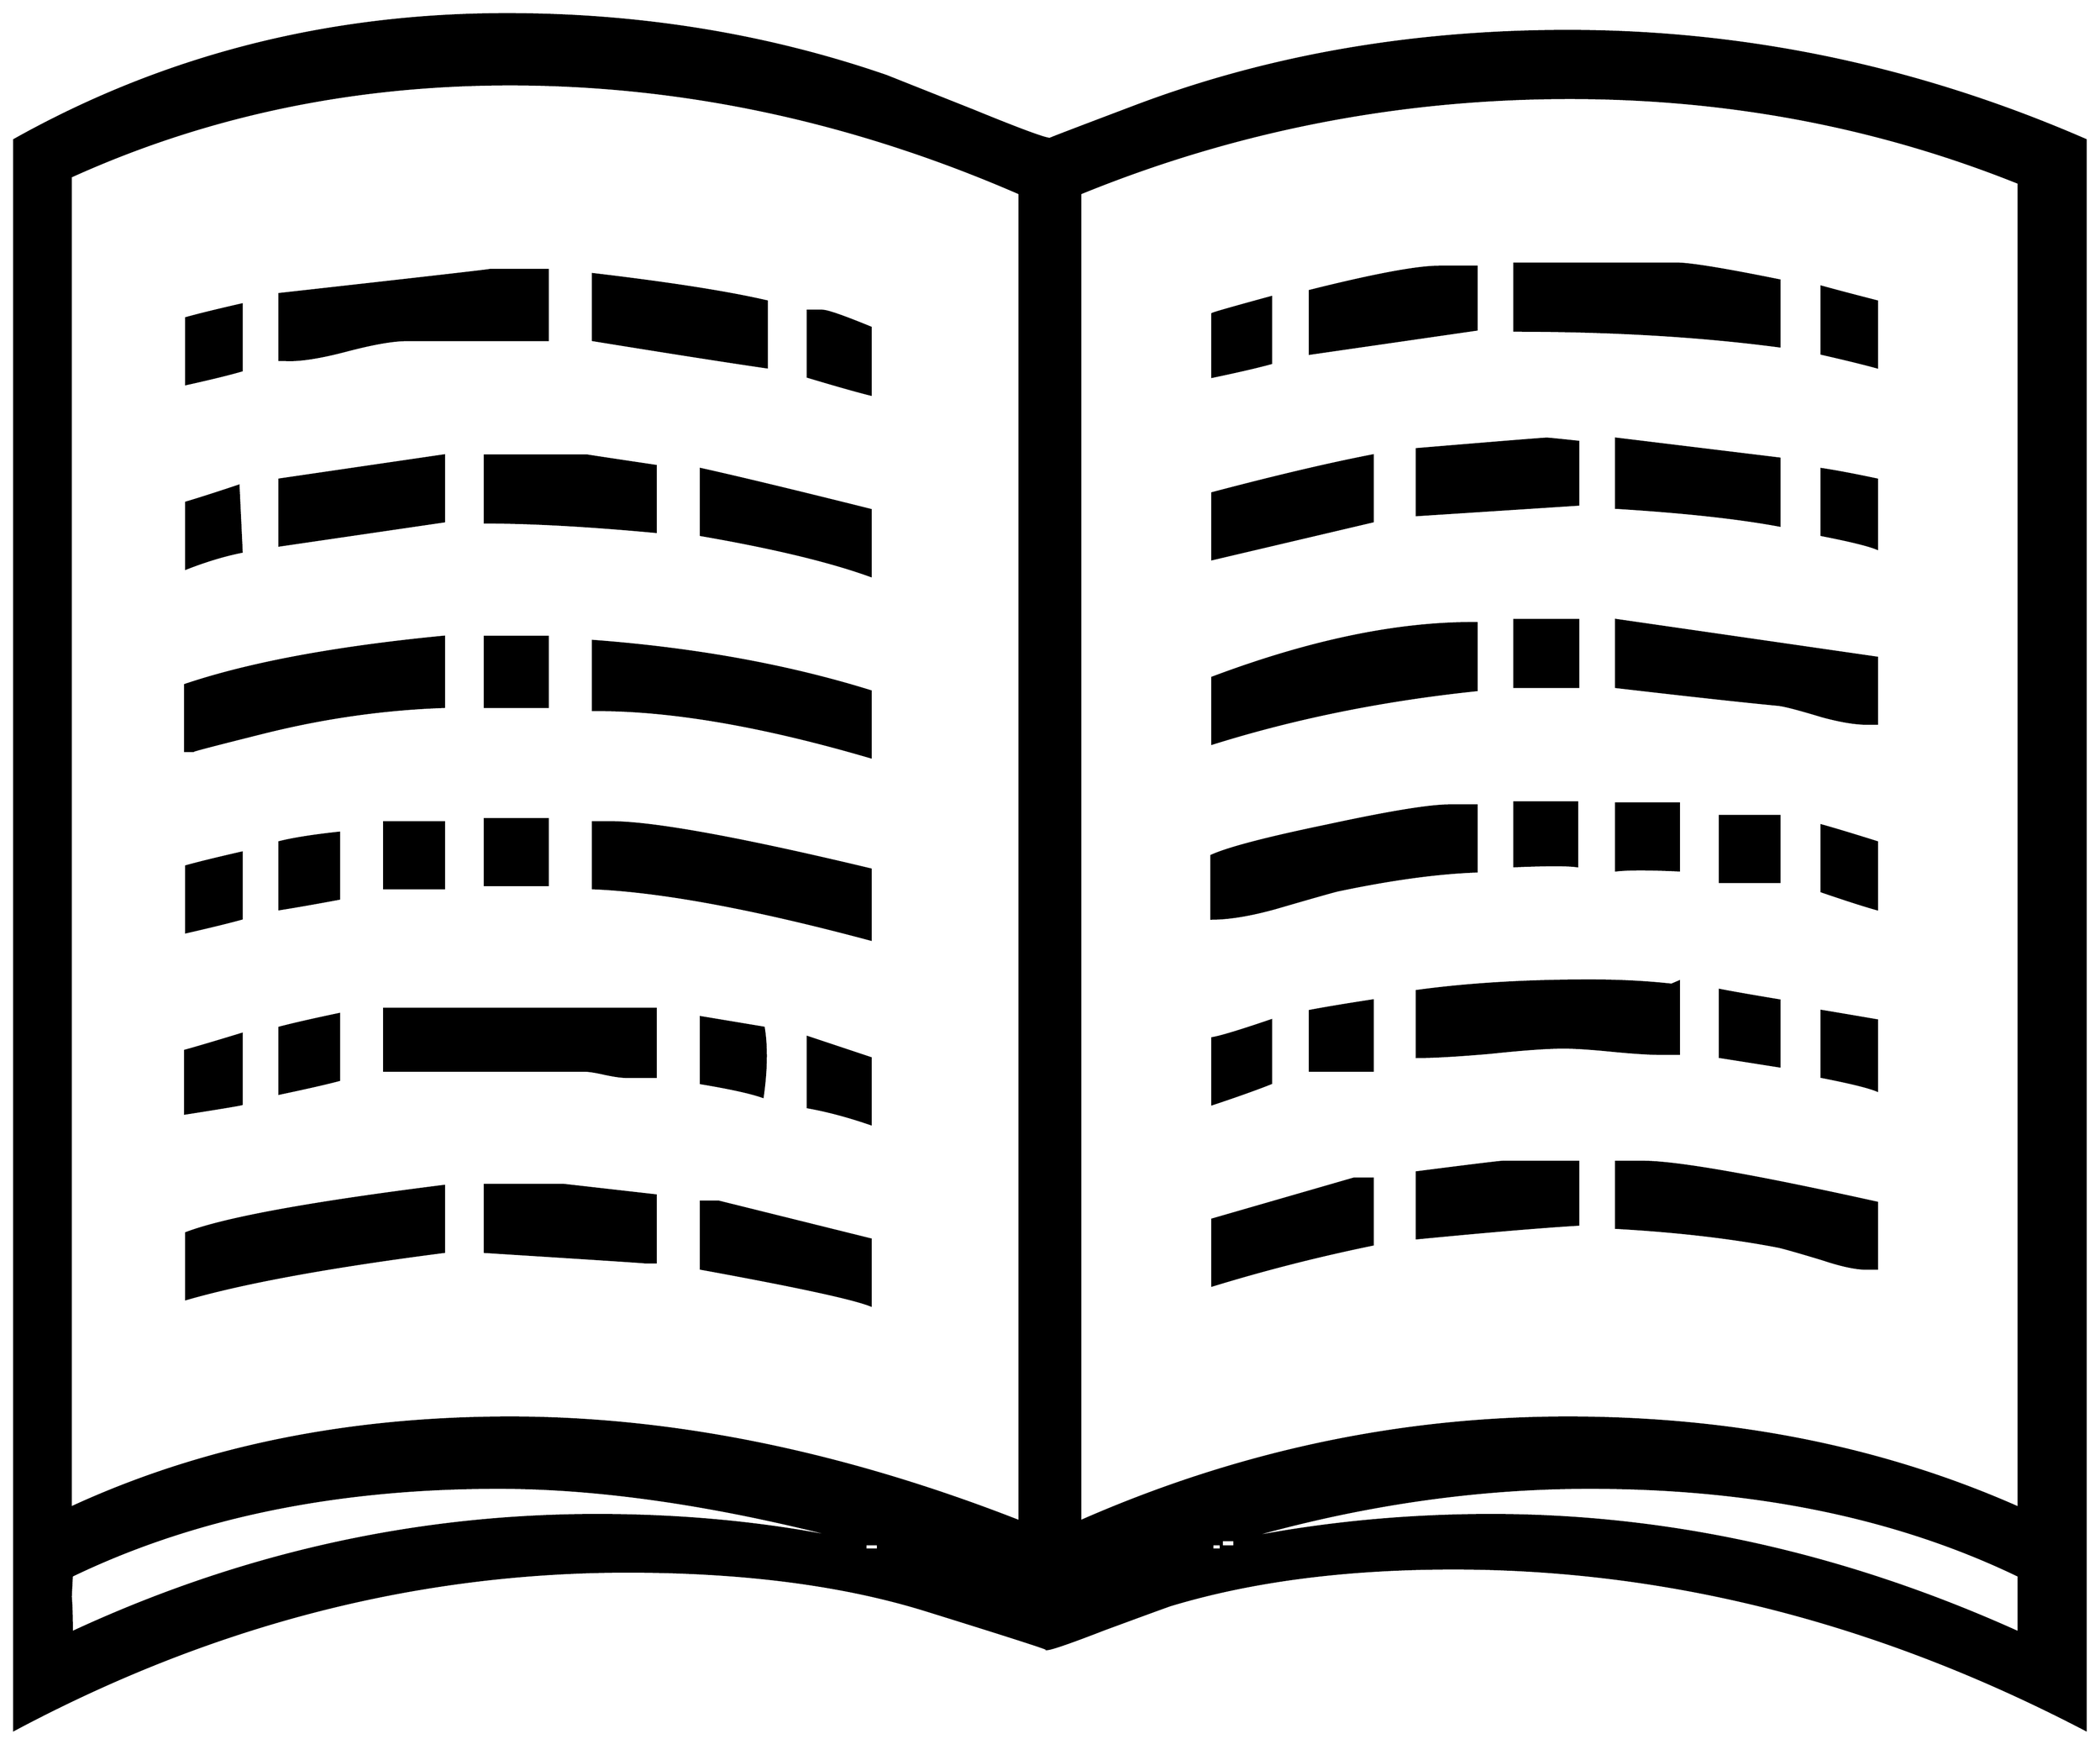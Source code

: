 


\begin{tikzpicture}[y=0.80pt, x=0.80pt, yscale=-1.0, xscale=1.0, inner sep=0pt, outer sep=0pt]
\begin{scope}[shift={(100.0,1696.0)},nonzero rule]
  \path[draw=.,fill=.,line width=1.600pt] (2058.0,246.0) .. controls
    (1861.333,143.333) and (1660.333,92.0) .. (1455.0,92.0) ..
    controls (1352.333,92.0) and (1262.333,103.667) .. (1185.0,127.0)
    .. controls (1181.0,128.333) and (1160.0,136.0) ..
    (1122.0,150.0) .. controls (1089.333,162.667) and (1071.0,169.0)
    .. (1067.0,169.0) .. controls (1069.667,169.0) and
    (1031.333,156.667) .. (952.0,132.0) .. controls (872.667,107.333)
    and (777.667,95.0) .. (667.0,95.0) .. controls (465.667,95.0)
    and (270.667,145.333) .. (82.0,246.0) -- (82.0,-1271.0) ..
    controls (224.667,-1351.0) and (381.333,-1391.0) ..
    (552.0,-1391.0) .. controls (679.333,-1391.0) and
    (800.0,-1371.333) .. (914.0,-1332.0) .. controls
    (917.333,-1330.667) and (945.0,-1319.667) .. (997.0,-1299.0) ..
    controls (1041.0,-1281.0) and (1065.333,-1272.0) ..
    (1070.0,-1272.0) .. controls (1069.333,-1272.0) and
    (1096.333,-1282.333) .. (1151.0,-1303.0) .. controls
    (1277.667,-1351.0) and (1415.333,-1375.0) .. (1564.0,-1375.0) ..
    controls (1734.0,-1375.0) and (1898.667,-1340.333) ..
    (2058.0,-1271.0) -- (2058.0,246.0) -- cycle(1994.0,34.0) --
    (1994.0,-1230.0) .. controls (1859.333,-1284.0) and
    (1716.667,-1311.0) .. (1566.0,-1311.0) .. controls
    (1403.333,-1311.0) and (1247.667,-1280.667) .. (1099.0,-1220.0) --
    (1099.0,47.0) .. controls (1249.0,-19.0) and (1404.0,-52.0)
    .. (1564.0,-52.0) .. controls (1721.333,-52.0) and
    (1864.667,-23.333) .. (1994.0,34.0) -- cycle(1994.0,153.0) --
    (1994.0,99.0) .. controls (1878.0,43.0) and (1741.667,15.0) ..
    (1585.0,15.0) .. controls (1474.333,15.0) and (1362.0,31.667) ..
    (1248.0,65.0) .. controls (1326.667,49.0) and (1407.667,41.0) ..
    (1491.0,41.0) .. controls (1661.0,41.0) and (1828.667,78.333) ..
    (1994.0,153.0) -- cycle(1041.0,47.0) -- (1041.0,-1220.0) ..
    controls (881.667,-1289.333) and (719.667,-1324.0) ..
    (555.0,-1324.0) .. controls (405.0,-1324.0) and
    (265.333,-1294.667) .. (136.0,-1236.0) -- (136.0,34.0) ..
    controls (260.0,-23.333) and (399.667,-52.0) .. (555.0,-52.0) ..
    controls (710.333,-52.0) and (872.333,-19.0) .. (1041.0,47.0) --
    cycle(1246.0,71.0) -- (1246.0,65.0) -- (1234.0,65.0) --
    (1234.0,71.0) -- (1246.0,71.0) -- cycle(1233.0,74.0) --
    (1233.0,69.0) -- (1225.0,69.0) -- (1225.0,74.0) --
    (1233.0,74.0) -- cycle(906.0,74.0) -- (906.0,69.0) --
    (894.0,69.0) -- (894.0,74.0) -- (906.0,74.0) --
    cycle(893.0,68.0) .. controls (761.667,32.667) and (645.333,15.0)
    .. (544.0,15.0) .. controls (388.667,15.0) and (253.0,43.0) ..
    (137.0,99.0) -- (136.0,119.0) .. controls (136.667,126.333) and
    (137.0,137.667) .. (137.0,153.0) .. controls (297.667,78.333) and
    (464.667,41.0) .. (638.0,41.0) .. controls (728.0,41.0) and
    (813.0,50.0) .. (893.0,68.0) -- cycle(1859.0,-1054.0) ..
    controls (1847.0,-1057.333) and (1829.333,-1061.667) ..
    (1806.0,-1067.0) -- (1806.0,-1131.0) .. controls
    (1818.0,-1127.667) and (1835.667,-1123.0) .. (1859.0,-1117.0) --
    (1859.0,-1054.0) -- cycle(1766.0,-1074.0) .. controls
    (1690.667,-1084.0) and (1606.333,-1089.0) .. (1513.0,-1089.0) --
    (1513.0,-1153.0) -- (1668.0,-1153.0) .. controls
    (1680.667,-1153.0) and (1713.333,-1147.667) .. (1766.0,-1137.0) --
    (1766.0,-1074.0) -- cycle(1859.0,-881.0) .. controls
    (1851.0,-884.333) and (1833.333,-888.667) .. (1806.0,-894.0) --
    (1806.0,-957.0) .. controls (1819.333,-955.0) and
    (1837.0,-951.667) .. (1859.0,-947.0) -- (1859.0,-881.0) --
    cycle(1766.0,-903.0) .. controls (1726.667,-910.333) and
    (1674.667,-916.0) .. (1610.0,-920.0) -- (1610.0,-986.0) --
    (1766.0,-967.0) -- (1766.0,-903.0) -- cycle(1477.0,-1090.0)
    -- (1318.0,-1067.0) -- (1318.0,-1127.0) .. controls
    (1379.333,-1142.333) and (1420.333,-1150.0) .. (1441.0,-1150.0) --
    (1477.0,-1150.0) -- (1477.0,-1090.0) -- cycle(1859.0,-714.0)
    -- (1849.0,-714.0) .. controls (1838.333,-714.0) and
    (1824.333,-716.333) .. (1807.0,-721.0) .. controls
    (1785.0,-727.667) and (1771.0,-731.333) .. (1765.0,-732.0) ..
    controls (1730.333,-735.333) and (1678.667,-741.0) ..
    (1610.0,-749.0) -- (1610.0,-813.0) -- (1859.0,-777.0) --
    (1859.0,-714.0) -- cycle(1574.0,-923.0) -- (1420.0,-913.0)
    -- (1420.0,-976.0) .. controls (1500.0,-982.667) and
    (1541.333,-986.0) .. (1544.0,-986.0) .. controls
    (1545.333,-986.0) and (1555.333,-985.0) .. (1574.0,-983.0) --
    (1574.0,-923.0) -- cycle(1859.0,-537.0) .. controls
    (1847.0,-540.333) and (1829.333,-546.0) .. (1806.0,-554.0) --
    (1806.0,-617.0) .. controls (1818.0,-613.667) and
    (1835.667,-608.333) .. (1859.0,-601.0) -- (1859.0,-537.0) --
    cycle(1281.0,-1058.0) .. controls (1269.0,-1054.667) and
    (1250.333,-1050.333) .. (1225.0,-1045.0) -- (1225.0,-1105.0) ..
    controls (1225.667,-1105.667) and (1244.333,-1111.0) ..
    (1281.0,-1121.0) -- (1281.0,-1058.0) -- cycle(1766.0,-563.0)
    .. controls (1728.0,-563.0) and (1709.0,-563.0) ..
    (1709.0,-563.0) -- (1709.0,-626.0) -- (1766.0,-626.0) --
    (1766.0,-563.0) -- cycle(1574.0,-749.0) -- (1513.0,-749.0)
    -- (1513.0,-813.0) -- (1574.0,-813.0) -- (1574.0,-749.0) --
    cycle(1670.0,-574.0) .. controls (1641.333,-575.333) and
    (1621.333,-575.333) .. (1610.0,-574.0) -- (1610.0,-638.0) --
    (1641.0,-638.0) .. controls (1660.333,-638.0) and
    (1670.0,-638.0) .. (1670.0,-638.0) -- (1670.0,-574.0) --
    cycle(1859.0,-364.0) .. controls (1851.0,-367.333) and
    (1833.333,-371.667) .. (1806.0,-377.0) -- (1806.0,-440.0) ..
    controls (1818.0,-438.0) and (1835.667,-435.0) ..
    (1859.0,-431.0) -- (1859.0,-364.0) -- cycle(1378.0,-907.0)
    -- (1225.0,-871.0) -- (1225.0,-934.0) .. controls
    (1285.667,-950.0) and (1336.667,-962.0) .. (1378.0,-970.0) --
    (1378.0,-907.0) -- cycle(1766.0,-387.0) .. controls
    (1753.333,-389.0) and (1734.333,-392.0) .. (1709.0,-396.0) --
    (1709.0,-460.0) .. controls (1719.0,-458.0) and
    (1738.0,-454.667) .. (1766.0,-450.0) -- (1766.0,-387.0) --
    cycle(1573.0,-578.0) .. controls (1564.333,-579.333) and
    (1544.333,-579.333) .. (1513.0,-578.0) -- (1513.0,-639.0) --
    (1573.0,-639.0) -- (1573.0,-578.0) -- cycle(1477.0,-746.0)
    .. controls (1387.667,-736.667) and (1303.667,-719.667) ..
    (1225.0,-695.0) -- (1225.0,-758.0) .. controls
    (1319.0,-793.333) and (1403.0,-810.667) .. (1477.0,-810.0) --
    (1477.0,-746.0) -- cycle(1859.0,-194.0) -- (1849.0,-194.0)
    .. controls (1839.0,-194.0) and (1825.0,-197.0) ..
    (1807.0,-203.0) .. controls (1785.0,-209.667) and
    (1771.0,-213.667) .. (1765.0,-215.0) .. controls
    (1720.333,-223.667) and (1668.667,-229.667) .. (1610.0,-233.0) --
    (1610.0,-296.0) -- (1636.0,-296.0) .. controls
    (1667.333,-296.0) and (1741.667,-283.0) .. (1859.0,-257.0) --
    (1859.0,-194.0) -- cycle(1670.0,-399.0) -- (1653.0,-399.0)
    .. controls (1642.333,-399.0) and (1626.667,-400.0) ..
    (1606.0,-402.0) .. controls (1586.0,-404.0) and
    (1570.667,-405.0) .. (1560.0,-405.0) .. controls
    (1544.667,-405.0) and (1521.333,-403.333) .. (1490.0,-400.0) ..
    controls (1459.333,-397.333) and (1436.0,-396.0) ..
    (1420.0,-396.0) -- (1420.0,-459.0) .. controls
    (1468.667,-465.667) and (1523.667,-469.0) .. (1585.0,-469.0) ..
    controls (1613.0,-469.0) and (1639.0,-467.667) ..
    (1663.0,-465.0) -- (1670.0,-468.0) -- (1670.0,-399.0) --
    cycle(899.0,-1028.0) .. controls (885.667,-1031.333) and
    (865.667,-1037.0) .. (839.0,-1045.0) -- (839.0,-1108.0) --
    (853.0,-1108.0) .. controls (857.667,-1108.0) and
    (873.0,-1102.667) .. (899.0,-1092.0) -- (899.0,-1028.0) --
    cycle(1477.0,-573.0) .. controls (1439.667,-571.667) and
    (1395.667,-565.667) .. (1345.0,-555.0) .. controls
    (1341.667,-554.333) and (1321.667,-548.667) .. (1285.0,-538.0) ..
    controls (1261.0,-531.333) and (1240.667,-528.0) ..
    (1224.0,-528.0) -- (1224.0,-588.0) .. controls
    (1240.0,-595.333) and (1277.0,-605.0) .. (1335.0,-617.0) ..
    controls (1393.667,-629.667) and (1432.333,-636.0) ..
    (1451.0,-636.0) -- (1477.0,-636.0) -- (1477.0,-573.0) --
    cycle(800.0,-1054.0) .. controls (763.333,-1059.333) and
    (708.0,-1068.0) .. (634.0,-1080.0) -- (634.0,-1143.0) ..
    controls (707.333,-1134.333) and (762.667,-1125.667) ..
    (800.0,-1117.0) -- (800.0,-1054.0) -- cycle(1378.0,-383.0)
    -- (1318.0,-383.0) -- (1318.0,-440.0) .. controls
    (1332.0,-442.667) and (1352.0,-446.0) .. (1378.0,-450.0) --
    (1378.0,-383.0) -- cycle(1574.0,-236.0) .. controls
    (1540.0,-234.0) and (1488.667,-229.667) .. (1420.0,-223.0) --
    (1420.0,-286.0) .. controls (1472.0,-292.667) and
    (1499.333,-296.0) .. (1502.0,-296.0) -- (1574.0,-296.0) --
    (1574.0,-236.0) -- cycle(899.0,-855.0) .. controls
    (860.333,-869.0) and (806.333,-882.0) .. (737.0,-894.0) --
    (737.0,-957.0) .. controls (773.0,-949.0) and (827.0,-936.0)
    .. (899.0,-918.0) -- (899.0,-855.0) -- cycle(1281.0,-371.0)
    .. controls (1267.667,-365.667) and (1249.0,-359.0) ..
    (1225.0,-351.0) -- (1225.0,-414.0) .. controls
    (1233.0,-415.333) and (1251.667,-421.0) .. (1281.0,-431.0) --
    (1281.0,-371.0) -- cycle(591.0,-1080.0) -- (456.0,-1080.0)
    .. controls (443.333,-1080.0) and (424.333,-1076.667) ..
    (399.0,-1070.0) .. controls (373.667,-1063.333) and
    (354.333,-1060.333) .. (341.0,-1061.0) -- (335.0,-1061.0) --
    (335.0,-1124.0) .. controls (472.333,-1139.333) and
    (539.333,-1147.0) .. (536.0,-1147.0) -- (591.0,-1147.0) --
    (591.0,-1080.0) -- cycle(694.0,-897.0) .. controls
    (629.333,-903.0) and (575.0,-906.0) .. (531.0,-906.0) --
    (531.0,-970.0) -- (628.0,-970.0) .. controls (627.333,-970.0)
    and (649.333,-966.667) .. (694.0,-960.0) -- (694.0,-897.0) --
    cycle(1378.0,-217.0) .. controls (1326.0,-206.333) and
    (1275.0,-193.333) .. (1225.0,-178.0) -- (1225.0,-241.0) --
    (1360.0,-280.0) .. controls (1362.667,-280.0) and
    (1368.667,-280.0) .. (1378.0,-280.0) -- (1378.0,-217.0) --
    cycle(899.0,-682.0) .. controls (794.333,-712.667) and
    (706.0,-727.667) .. (634.0,-727.0) -- (634.0,-793.0) ..
    controls (731.333,-785.667) and (819.667,-769.667) .. (899.0,-745.0)
    -- (899.0,-682.0) -- cycle(299.0,-1051.0) .. controls
    (287.667,-1047.667) and (270.0,-1043.333) .. (246.0,-1038.0) --
    (246.0,-1101.0) .. controls (258.0,-1104.333) and
    (275.667,-1108.667) .. (299.0,-1114.0) -- (299.0,-1051.0) --
    cycle(492.0,-907.0) -- (335.0,-884.0) -- (335.0,-947.0) --
    (492.0,-970.0) -- (492.0,-907.0) -- cycle(899.0,-508.0) ..
    controls (787.0,-538.0) and (698.667,-554.333) .. (634.0,-557.0)
    -- (634.0,-620.0) -- (651.0,-620.0) .. controls
    (691.0,-620.0) and (773.667,-605.0) .. (899.0,-575.0) --
    (899.0,-508.0) -- cycle(591.0,-730.0) -- (531.0,-730.0) --
    (531.0,-797.0) -- (591.0,-797.0) -- (591.0,-730.0) --
    cycle(899.0,-332.0) .. controls (877.667,-339.333) and
    (857.667,-344.667) .. (839.0,-348.0) -- (839.0,-415.0) --
    (899.0,-395.0) -- (899.0,-332.0) -- cycle(299.0,-878.0) ..
    controls (282.333,-874.667) and (264.667,-869.333) .. (246.0,-862.0)
    -- (246.0,-925.0) .. controls (257.333,-928.333) and
    (274.0,-933.667) .. (296.0,-941.0) -- (299.0,-878.0) --
    cycle(799.0,-397.0) .. controls (799.0,-385.0) and
    (798.0,-372.0) .. (796.0,-358.0) .. controls (784.667,-362.0)
    and (765.0,-366.333) .. (737.0,-371.0) -- (737.0,-434.0) --
    (797.0,-424.0) .. controls (798.333,-416.0) and (799.0,-407.0)
    .. (799.0,-397.0) -- cycle(591.0,-560.0) -- (531.0,-560.0)
    -- (531.0,-623.0) -- (591.0,-623.0) -- (591.0,-560.0) --
    cycle(492.0,-730.0) .. controls (434.0,-728.0) and
    (376.0,-719.667) .. (318.0,-705.0) .. controls (272.667,-693.667)
    and (251.0,-688.0) .. (253.0,-688.0) -- (245.0,-688.0) --
    (245.0,-751.0) .. controls (306.333,-771.667) and (388.667,-787.0)
    .. (492.0,-797.0) -- (492.0,-730.0) -- cycle(492.0,-557.0)
    -- (435.0,-557.0) -- (435.0,-620.0) -- (492.0,-620.0) --
    (492.0,-557.0) -- cycle(899.0,-159.0) .. controls
    (882.333,-165.667) and (828.333,-177.333) .. (737.0,-194.0) --
    (737.0,-258.0) .. controls (748.333,-258.0) and (754.0,-258.0)
    .. (754.0,-258.0) -- (899.0,-222.0) -- (899.0,-159.0) --
    cycle(694.0,-377.0) -- (666.0,-377.0) .. controls
    (661.333,-377.0) and (654.333,-378.0) .. (645.0,-380.0) ..
    controls (636.333,-382.0) and (629.667,-383.0) .. (625.0,-383.0)
    -- (435.0,-383.0) -- (435.0,-442.0) -- (694.0,-442.0) --
    (694.0,-377.0) -- cycle(392.0,-547.0) .. controls
    (370.667,-543.0) and (351.667,-539.667) .. (335.0,-537.0) --
    (335.0,-601.0) .. controls (348.333,-604.333) and (367.333,-607.333)
    .. (392.0,-610.0) -- (392.0,-547.0) -- cycle(694.0,-200.0)
    -- (684.0,-200.0) .. controls (687.333,-200.0) and
    (636.333,-203.333) .. (531.0,-210.0) -- (531.0,-274.0) --
    (606.0,-274.0) .. controls (606.0,-274.0) and (635.333,-270.667)
    .. (694.0,-264.0) -- (694.0,-200.0) -- cycle(299.0,-528.0)
    .. controls (287.0,-524.667) and (269.333,-520.333) ..
    (246.0,-515.0) -- (246.0,-578.0) .. controls (258.0,-581.333)
    and (275.667,-585.667) .. (299.0,-591.0) -- (299.0,-528.0) --
    cycle(392.0,-374.0) .. controls (379.333,-370.667) and
    (360.333,-366.333) .. (335.0,-361.0) -- (335.0,-424.0) ..
    controls (347.667,-427.333) and (366.667,-431.667) .. (392.0,-437.0)
    -- (392.0,-374.0) -- cycle(299.0,-351.0) .. controls
    (297.0,-350.333) and (279.0,-347.333) .. (245.0,-342.0) --
    (245.0,-402.0) .. controls (257.0,-405.333) and (275.0,-410.667)
    .. (299.0,-418.0) -- (299.0,-351.0) -- cycle(492.0,-210.0)
    .. controls (383.333,-196.0) and (301.333,-181.0) ..
    (246.0,-165.0) -- (246.0,-228.0) .. controls (282.667,-242.0)
    and (364.667,-257.0) .. (492.0,-273.0) -- (492.0,-210.0) --
    cycle;
\end{scope}

\end{tikzpicture}

